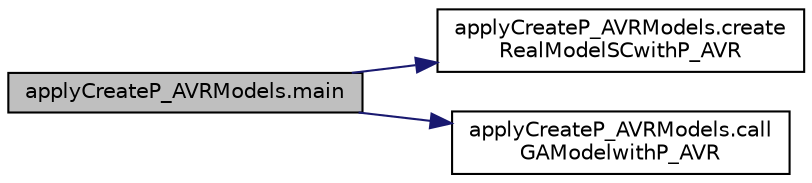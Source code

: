 digraph "applyCreateP_AVRModels.main"
{
  edge [fontname="Helvetica",fontsize="10",labelfontname="Helvetica",labelfontsize="10"];
  node [fontname="Helvetica",fontsize="10",shape=record];
  rankdir="LR";
  Node8 [label="applyCreateP_AVRModels.main",height=0.2,width=0.4,color="black", fillcolor="grey75", style="filled", fontcolor="black"];
  Node8 -> Node9 [color="midnightblue",fontsize="10",style="solid",fontname="Helvetica"];
  Node9 [label="applyCreateP_AVRModels.create\lRealModelSCwithP_AVR",height=0.2,width=0.4,color="black", fillcolor="white", style="filled",URL="$namespaceapply_create_p___a_v_r_models.html#a27dea38c91f34c55c0c69108573986d2"];
  Node8 -> Node10 [color="midnightblue",fontsize="10",style="solid",fontname="Helvetica"];
  Node10 [label="applyCreateP_AVRModels.call\lGAModelwithP_AVR",height=0.2,width=0.4,color="black", fillcolor="white", style="filled",URL="$namespaceapply_create_p___a_v_r_models.html#ab303f5303fbf73882287a198a5a4f75e"];
}
